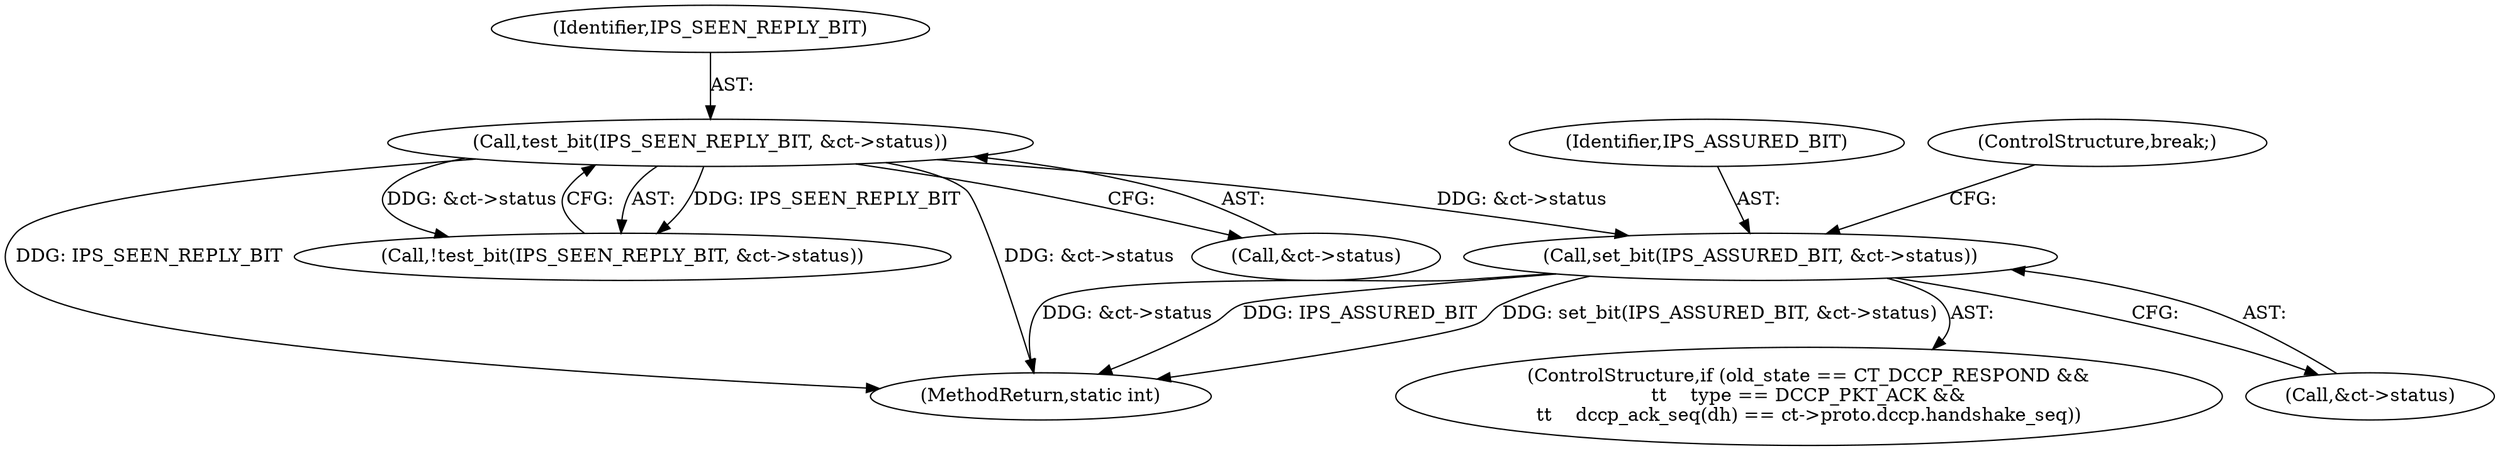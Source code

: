 digraph "0_linux_b22f5126a24b3b2f15448c3f2a254fc10cbc2b92_1@pointer" {
"1000272" [label="(Call,set_bit(IPS_ASSURED_BIT, &ct->status))"];
"1000152" [label="(Call,test_bit(IPS_SEEN_REPLY_BIT, &ct->status))"];
"1000152" [label="(Call,test_bit(IPS_SEEN_REPLY_BIT, &ct->status))"];
"1000272" [label="(Call,set_bit(IPS_ASSURED_BIT, &ct->status))"];
"1000151" [label="(Call,!test_bit(IPS_SEEN_REPLY_BIT, &ct->status))"];
"1000274" [label="(Call,&ct->status)"];
"1000451" [label="(MethodReturn,static int)"];
"1000154" [label="(Call,&ct->status)"];
"1000253" [label="(ControlStructure,if (old_state == CT_DCCP_RESPOND &&\n\t\t    type == DCCP_PKT_ACK &&\n\t\t    dccp_ack_seq(dh) == ct->proto.dccp.handshake_seq))"];
"1000153" [label="(Identifier,IPS_SEEN_REPLY_BIT)"];
"1000273" [label="(Identifier,IPS_ASSURED_BIT)"];
"1000278" [label="(ControlStructure,break;)"];
"1000272" -> "1000253"  [label="AST: "];
"1000272" -> "1000274"  [label="CFG: "];
"1000273" -> "1000272"  [label="AST: "];
"1000274" -> "1000272"  [label="AST: "];
"1000278" -> "1000272"  [label="CFG: "];
"1000272" -> "1000451"  [label="DDG: &ct->status"];
"1000272" -> "1000451"  [label="DDG: IPS_ASSURED_BIT"];
"1000272" -> "1000451"  [label="DDG: set_bit(IPS_ASSURED_BIT, &ct->status)"];
"1000152" -> "1000272"  [label="DDG: &ct->status"];
"1000152" -> "1000151"  [label="AST: "];
"1000152" -> "1000154"  [label="CFG: "];
"1000153" -> "1000152"  [label="AST: "];
"1000154" -> "1000152"  [label="AST: "];
"1000151" -> "1000152"  [label="CFG: "];
"1000152" -> "1000451"  [label="DDG: IPS_SEEN_REPLY_BIT"];
"1000152" -> "1000451"  [label="DDG: &ct->status"];
"1000152" -> "1000151"  [label="DDG: IPS_SEEN_REPLY_BIT"];
"1000152" -> "1000151"  [label="DDG: &ct->status"];
}
